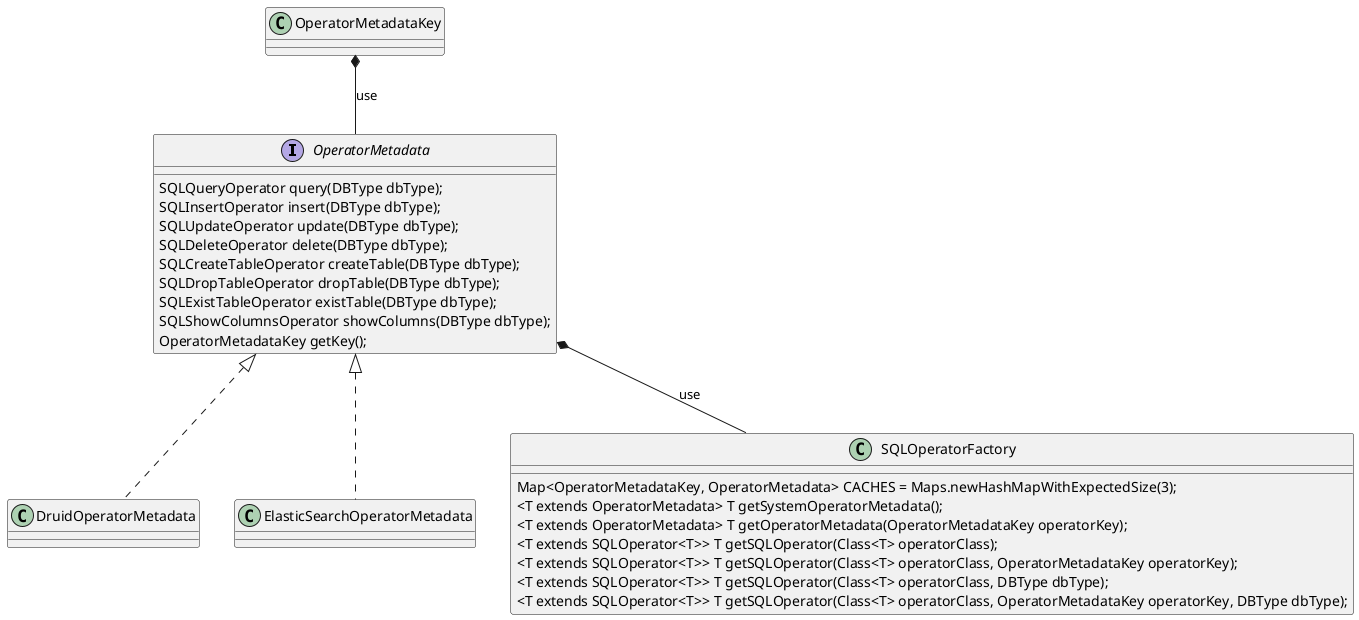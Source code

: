 @startuml
'https://plantuml.com/class-diagram

interface OperatorMetadata {
    SQLQueryOperator query(DBType dbType);
    SQLInsertOperator insert(DBType dbType);
    SQLUpdateOperator update(DBType dbType);
    SQLDeleteOperator delete(DBType dbType);
    SQLCreateTableOperator createTable(DBType dbType);
    SQLDropTableOperator dropTable(DBType dbType);
    SQLExistTableOperator existTable(DBType dbType);
    SQLShowColumnsOperator showColumns(DBType dbType);
    OperatorMetadataKey getKey();
}

class OperatorMetadataKey {}

class DruidOperatorMetadata implements OperatorMetadata {}

class ElasticSearchOperatorMetadata implements OperatorMetadata {}

class SQLOperatorFactory {
    Map<OperatorMetadataKey, OperatorMetadata> CACHES = Maps.newHashMapWithExpectedSize(3);
    <T extends OperatorMetadata> T getSystemOperatorMetadata();
    <T extends OperatorMetadata> T getOperatorMetadata(OperatorMetadataKey operatorKey);
    <T extends SQLOperator<T>> T getSQLOperator(Class<T> operatorClass);
    <T extends SQLOperator<T>> T getSQLOperator(Class<T> operatorClass, OperatorMetadataKey operatorKey);
    <T extends SQLOperator<T>> T getSQLOperator(Class<T> operatorClass, DBType dbType);
    <T extends SQLOperator<T>> T getSQLOperator(Class<T> operatorClass, OperatorMetadataKey operatorKey, DBType dbType);
}
OperatorMetadataKey *-- OperatorMetadata : use

OperatorMetadata *-- SQLOperatorFactory : use

@enduml